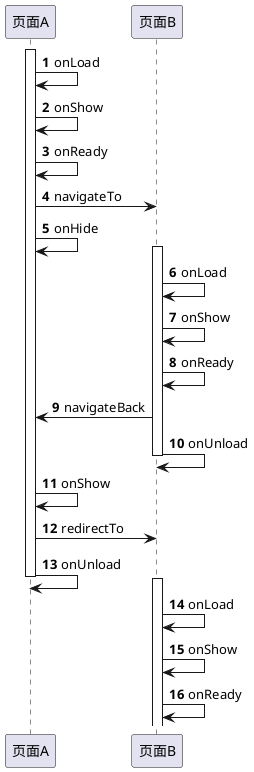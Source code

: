 @startuml pages

autonumber

participant "页面A" as pageA
participant "页面B" as pageB

activate pageA
pageA -> pageA:onLoad
pageA -> pageA:onShow
pageA -> pageA:onReady
pageA -> pageB:navigateTo
pageA -> pageA:onHide

activate pageB
pageB -> pageB:onLoad
pageB -> pageB:onShow
pageB -> pageB:onReady
pageB -> pageA:navigateBack
pageB -> pageB:onUnload

deactivate pageB
pageA -> pageA:onShow
pageA -> pageB:redirectTo
pageA -> pageA:onUnload

deactivate pageA
activate pageB
pageB -> pageB:onLoad
pageB -> pageB:onShow
pageB -> pageB:onReady

@enduml



@startuml launch_relaunch

autonumber

participant "应用" as App
participant "页面A" as pageA
participant "页面B" as pageB

activate App
-> App:冷启动小程序 
App -> App:onLaunch
App -> App:onShow
App -> pageA:打开启动页面

activate pageA
pageA -> pageA:onLoad
pageA -> pageA:onShow
pageA -> pageA:onReady
-> App:reLaunch 页面A
pageA -> pageA:onUnload

deactivate pageA

App -> App:关闭所有页面
App -> pageA:打开页面A

activate pageA
pageA -> pageA:onLoad
pageA -> pageA:onShow
pageA -> pageA:onReady
-> App:reLaunch 页面B
pageA -> pageA:onUnload

deactivate pageA

App -> App:关闭所有页面
App -> pageB:打开页面B
activate pageB
pageB -> pageB:onLoad
pageB -> pageB:onShow
pageB -> pageB:onReady

@enduml




@startuml back_front

autonumber

participant "应用" as App
participant "页面A" as pageA
participant "页面B" as pageB

activate App
-> App:冷启动小程序
App -> App:onLaunch
App -> App:onShow
App -> pageA:打开启动页面

activate pageA
pageA -> pageA:onLoad
pageA -> pageA:onShow
pageA -> pageA:onReady
-> App:退到后台
pageA -> pageA:onHide

App -> App:onHide

-> App:回到小程序的页面A
App -> App:onShow
pageA -> pageA:onShow

-> App:退到后台
pageA -> pageA:onHide

App -> App:onHide

-> App:回到小程序的页面B
App -> App:onShow
pageA -> pageA:onUnload
deactivate pageA
activate pageB
pageB -> pageB:onLoad
pageB -> pageB:onShow
pageB -> pageB:onReady

@enduml